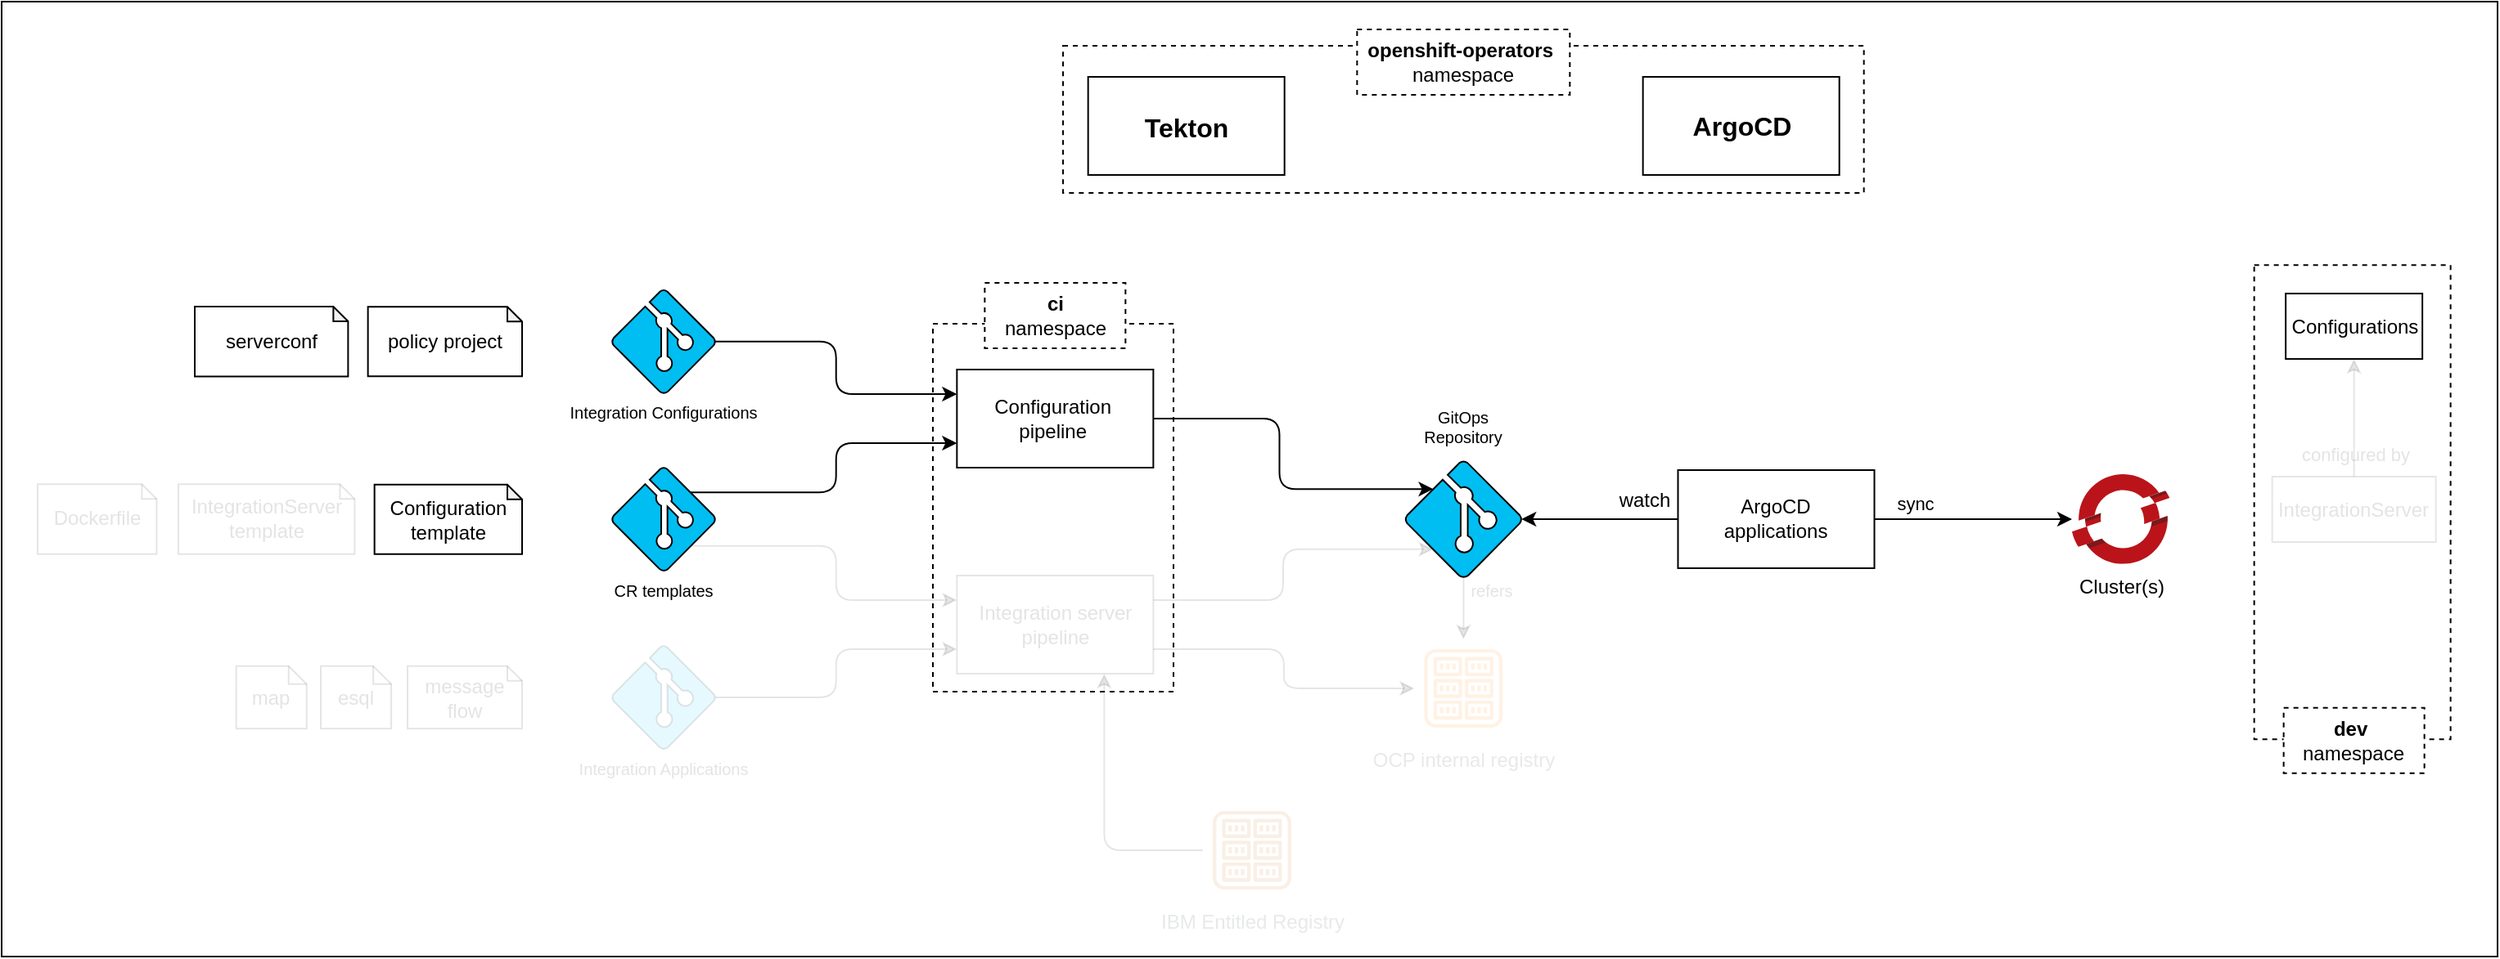 <mxfile version="13.7.9" type="device"><diagram id="y4Npf84sFNT_zSaNWybv" name="Page-1"><mxGraphModel dx="1571" dy="88" grid="0" gridSize="10" guides="1" tooltips="1" connect="1" arrows="1" fold="1" page="1" pageScale="1" pageWidth="1169" pageHeight="827" math="0" shadow="0"><root><mxCell id="0"/><mxCell id="1" parent="0"/><mxCell id="p0zIint-GtP8a0dcS22a-35" value="" style="rounded=0;whiteSpace=wrap;html=1;fillColor=none;" parent="1" vertex="1"><mxGeometry x="365" y="958" width="1525" height="584" as="geometry"/></mxCell><mxCell id="9tkTMFBo7f2N9bZobKJJ-46" value="" style="rounded=0;whiteSpace=wrap;html=1;labelBackgroundColor=none;strokeColor=#000000;fontSize=10;fillColor=none;dashed=1;" parent="1" vertex="1"><mxGeometry x="934" y="1155" width="147" height="225" as="geometry"/></mxCell><mxCell id="HI1UlYrGFAeUCfRMkIcx-2" value="" style="rounded=0;whiteSpace=wrap;html=1;fillColor=none;dashed=1;" parent="1" vertex="1"><mxGeometry x="1013.52" y="985" width="489.32" height="90" as="geometry"/></mxCell><mxCell id="HI1UlYrGFAeUCfRMkIcx-4" value="" style="rounded=0;whiteSpace=wrap;html=1;strokeWidth=1;fontSize=12;fontColor=#000000;fillColor=none;" parent="1" vertex="1"><mxGeometry x="1028.84" y="1004.01" width="120" height="60" as="geometry"/></mxCell><mxCell id="HI1UlYrGFAeUCfRMkIcx-5" value="" style="rounded=0;whiteSpace=wrap;html=1;strokeWidth=1;fontSize=12;fontColor=#000000;fillColor=none;" parent="1" vertex="1"><mxGeometry x="1367.84" y="1004.01" width="120" height="60" as="geometry"/></mxCell><mxCell id="HI1UlYrGFAeUCfRMkIcx-15" value="ArgoCD&lt;br&gt;applications" style="rounded=0;whiteSpace=wrap;html=1;strokeWidth=1;fontSize=12;fontColor=#000000;fillColor=none;" parent="1" vertex="1"><mxGeometry x="1389.25" y="1244.496" width="120" height="60" as="geometry"/></mxCell><mxCell id="HI1UlYrGFAeUCfRMkIcx-17" value="Tekton" style="text;html=1;strokeColor=none;align=center;verticalAlign=middle;whiteSpace=wrap;rounded=0;fontSize=16;fontColor=#000000;fontStyle=1;" parent="1" vertex="1"><mxGeometry x="1068.52" y="1025" width="40" height="20" as="geometry"/></mxCell><mxCell id="HI1UlYrGFAeUCfRMkIcx-18" value="ArgoCD" style="text;html=1;strokeColor=none;align=center;verticalAlign=middle;whiteSpace=wrap;rounded=0;fontSize=16;fontColor=#000000;fontStyle=1;" parent="1" vertex="1"><mxGeometry x="1383.59" y="1024.01" width="88.5" height="20" as="geometry"/></mxCell><mxCell id="HI1UlYrGFAeUCfRMkIcx-37" value="watch" style="text;html=1;strokeColor=none;align=center;verticalAlign=middle;whiteSpace=wrap;rounded=0;fontSize=12;rotation=0;" parent="1" vertex="1"><mxGeometry x="1349.25" y="1253.14" width="40" height="20" as="geometry"/></mxCell><mxCell id="HI1UlYrGFAeUCfRMkIcx-40" value="&lt;b&gt;ci&lt;/b&gt; &lt;br&gt;namespace" style="text;html=1;align=center;verticalAlign=middle;whiteSpace=wrap;rounded=0;dashed=1;labelBackgroundColor=none;strokeColor=#000000;fillColor=#ffffff;" parent="1" vertex="1"><mxGeometry x="965.68" y="1130" width="86" height="40" as="geometry"/></mxCell><mxCell id="HI1UlYrGFAeUCfRMkIcx-65" value="&lt;b&gt;openshift-operators&lt;/b&gt;&amp;nbsp;&lt;br&gt;namespace" style="text;html=1;align=center;verticalAlign=middle;whiteSpace=wrap;rounded=0;dashed=1;labelBackgroundColor=none;strokeColor=#000000;fillColor=#ffffff;" parent="1" vertex="1"><mxGeometry x="1193.18" y="975" width="130" height="40" as="geometry"/></mxCell><mxCell id="9tkTMFBo7f2N9bZobKJJ-18" value="Integration Applications" style="verticalLabelPosition=bottom;html=1;verticalAlign=top;align=center;fillColor=#00BEF2;shape=mxgraph.azure.git_repository;fontSize=10;opacity=10;textOpacity=10;" parent="1" vertex="1"><mxGeometry x="738" y="1352.004" width="62.992" height="62.992" as="geometry"/></mxCell><mxCell id="9tkTMFBo7f2N9bZobKJJ-22" value="" style="verticalLabelPosition=bottom;html=1;verticalAlign=top;align=center;fillColor=#00BEF2;shape=mxgraph.azure.git_repository;fontSize=10;labelBackgroundColor=#ffffff;textOpacity=10;" parent="1" vertex="1"><mxGeometry x="1222.75" y="1239.063" width="70.866" height="70.866" as="geometry"/></mxCell><mxCell id="HI1UlYrGFAeUCfRMkIcx-12" style="edgeStyle=orthogonalEdgeStyle;rounded=0;orthogonalLoop=1;jettySize=auto;html=1;fontSize=12;fontColor=#000000;entryX=1;entryY=0.5;entryDx=0;entryDy=0;entryPerimeter=0;exitX=0;exitY=0.5;exitDx=0;exitDy=0;" parent="1" source="HI1UlYrGFAeUCfRMkIcx-15" target="9tkTMFBo7f2N9bZobKJJ-22" edge="1"><mxGeometry x="447" y="958" as="geometry"><mxPoint x="1302.85" y="1239.95" as="targetPoint"/><Array as="points"/></mxGeometry></mxCell><mxCell id="9tkTMFBo7f2N9bZobKJJ-24" value="OCP internal registry" style="outlineConnect=0;fontColor=#232F3E;gradientColor=none;dashed=0;verticalLabelPosition=bottom;verticalAlign=top;align=center;html=1;fontSize=12;fontStyle=0;aspect=fixed;shape=mxgraph.aws4.resourceIcon;resIcon=mxgraph.aws4.registry;fillColor=none;strokeColor=#FF8000;opacity=10;textOpacity=10;" parent="1" vertex="1"><mxGeometry x="1228.18" y="1348" width="60" height="60" as="geometry"/></mxCell><mxCell id="HI1UlYrGFAeUCfRMkIcx-73" style="edgeStyle=orthogonalEdgeStyle;rounded=0;orthogonalLoop=1;jettySize=auto;html=1;textOpacity=10;opacity=10;" parent="1" source="9tkTMFBo7f2N9bZobKJJ-22" target="9tkTMFBo7f2N9bZobKJJ-24" edge="1"><mxGeometry x="447" y="958" as="geometry"><mxPoint x="1252.75" y="1275.16" as="sourcePoint"/><mxPoint x="1252.75" y="1340.66" as="targetPoint"/></mxGeometry></mxCell><mxCell id="9tkTMFBo7f2N9bZobKJJ-17" value="refers" style="edgeLabel;html=1;align=center;verticalAlign=middle;resizable=0;points=[];fontSize=10;labelBackgroundColor=#ffffff;textOpacity=10;" parent="HI1UlYrGFAeUCfRMkIcx-73" vertex="1" connectable="0"><mxGeometry x="0.122" y="-1" relative="1" as="geometry"><mxPoint x="17.79" y="-13.29" as="offset"/></mxGeometry></mxCell><mxCell id="9tkTMFBo7f2N9bZobKJJ-27" value="Cluster(s)" style="aspect=fixed;html=1;points=[];align=center;image;fontSize=12;image=img/lib/mscae/OpenShift.svg;strokeColor=#000000;fillColor=#5F0101;" parent="1" vertex="1"><mxGeometry x="1630" y="1247.061" width="59.65" height="54.87" as="geometry"/></mxCell><mxCell id="HI1UlYrGFAeUCfRMkIcx-13" style="edgeStyle=orthogonalEdgeStyle;rounded=0;orthogonalLoop=1;jettySize=auto;html=1;" parent="1" source="HI1UlYrGFAeUCfRMkIcx-15" target="9tkTMFBo7f2N9bZobKJJ-27" edge="1"><mxGeometry x="447" y="958" as="geometry"><mxPoint x="1624.82" y="1240.16" as="targetPoint"/></mxGeometry></mxCell><mxCell id="HI1UlYrGFAeUCfRMkIcx-14" value="sync" style="edgeLabel;html=1;align=center;verticalAlign=middle;resizable=0;points=[];" parent="HI1UlYrGFAeUCfRMkIcx-13" vertex="1" connectable="0"><mxGeometry x="0.232" y="-1" relative="1" as="geometry"><mxPoint x="-50.25" y="-11" as="offset"/></mxGeometry></mxCell><mxCell id="9tkTMFBo7f2N9bZobKJJ-28" value="IBM Entitled Registry" style="outlineConnect=0;fontColor=#232F3E;gradientColor=none;dashed=0;verticalLabelPosition=bottom;verticalAlign=top;align=center;html=1;fontSize=12;fontStyle=0;aspect=fixed;shape=mxgraph.aws4.resourceIcon;resIcon=mxgraph.aws4.registry;fillColor=none;strokeColor=#CC6600;opacity=10;textOpacity=10;" parent="1" vertex="1"><mxGeometry x="1099" y="1447" width="60" height="60" as="geometry"/></mxCell><mxCell id="9tkTMFBo7f2N9bZobKJJ-35" value="GitOps Repository" style="text;html=1;strokeColor=none;fillColor=none;align=center;verticalAlign=middle;whiteSpace=wrap;rounded=0;labelBackgroundColor=#ffffff;fontSize=10;" parent="1" vertex="1"><mxGeometry x="1238.18" y="1208" width="40" height="20" as="geometry"/></mxCell><mxCell id="p0zIint-GtP8a0dcS22a-18" value="" style="endArrow=classic;html=1;edgeStyle=orthogonalEdgeStyle;exitX=1;exitY=0.5;exitDx=0;exitDy=0;entryX=0.24;entryY=0.24;entryDx=0;entryDy=0;entryPerimeter=0;endFill=1;" parent="1" source="HI1UlYrGFAeUCfRMkIcx-36" target="9tkTMFBo7f2N9bZobKJJ-22" edge="1"><mxGeometry x="447" y="958" width="50" height="50" as="geometry"><mxPoint x="1129" y="1281" as="sourcePoint"/><mxPoint x="1179" y="1231" as="targetPoint"/></mxGeometry></mxCell><mxCell id="p0zIint-GtP8a0dcS22a-19" value="" style="endArrow=classic;html=1;edgeStyle=orthogonalEdgeStyle;exitX=1;exitY=0.25;exitDx=0;exitDy=0;entryX=0.24;entryY=0.76;entryDx=0;entryDy=0;entryPerimeter=0;endFill=1;textOpacity=10;opacity=10;" parent="1" source="HI1UlYrGFAeUCfRMkIcx-44" target="9tkTMFBo7f2N9bZobKJJ-22" edge="1"><mxGeometry x="447" y="958" width="50" height="50" as="geometry"><mxPoint x="1119" y="1348" as="sourcePoint"/><mxPoint x="1213" y="1270" as="targetPoint"/><Array as="points"><mxPoint x="1148" y="1324"/><mxPoint x="1148" y="1293"/></Array></mxGeometry></mxCell><mxCell id="p0zIint-GtP8a0dcS22a-20" value="" style="endArrow=classic;html=1;edgeStyle=orthogonalEdgeStyle;entryX=0;entryY=0.75;entryDx=0;entryDy=0;exitX=1;exitY=0.5;exitDx=0;exitDy=0;exitPerimeter=0;startArrow=none;startFill=0;endFill=1;textOpacity=10;opacity=10;" parent="1" source="9tkTMFBo7f2N9bZobKJJ-18" target="HI1UlYrGFAeUCfRMkIcx-44" edge="1"><mxGeometry x="447" y="958" width="50" height="50" as="geometry"><mxPoint x="794" y="1540" as="sourcePoint"/><mxPoint x="844" y="1490" as="targetPoint"/></mxGeometry></mxCell><mxCell id="p0zIint-GtP8a0dcS22a-24" value="" style="endArrow=classic;html=1;edgeStyle=orthogonalEdgeStyle;exitX=1;exitY=0.75;exitDx=0;exitDy=0;endFill=1;textOpacity=10;opacity=10;" parent="1" source="HI1UlYrGFAeUCfRMkIcx-44" target="9tkTMFBo7f2N9bZobKJJ-24" edge="1"><mxGeometry x="447" y="958" width="50" height="50" as="geometry"><mxPoint x="1133" y="1405" as="sourcePoint"/><mxPoint x="1183" y="1355" as="targetPoint"/></mxGeometry></mxCell><mxCell id="p0zIint-GtP8a0dcS22a-25" value="" style="endArrow=classic;html=1;edgeStyle=orthogonalEdgeStyle;entryX=0.75;entryY=1;entryDx=0;entryDy=0;startArrow=none;startFill=0;endFill=1;textOpacity=10;opacity=10;" parent="1" source="9tkTMFBo7f2N9bZobKJJ-28" target="HI1UlYrGFAeUCfRMkIcx-44" edge="1"><mxGeometry x="447" y="958" width="50" height="50" as="geometry"><mxPoint x="990" y="1495" as="sourcePoint"/><mxPoint x="1040" y="1445" as="targetPoint"/></mxGeometry></mxCell><mxCell id="p0zIint-GtP8a0dcS22a-26" value="" style="group" parent="1" vertex="1" connectable="0"><mxGeometry x="1741.32" y="1119.166" width="120" height="310.66" as="geometry"/></mxCell><mxCell id="HI1UlYrGFAeUCfRMkIcx-7" value="" style="rounded=0;whiteSpace=wrap;html=1;fillColor=none;dashed=1;" parent="p0zIint-GtP8a0dcS22a-26" vertex="1"><mxGeometry width="120" height="290" as="geometry"/></mxCell><mxCell id="HI1UlYrGFAeUCfRMkIcx-32" value="IntegrationServer" style="rounded=0;whiteSpace=wrap;html=1;fillColor=none;opacity=10;textOpacity=10;" parent="p0zIint-GtP8a0dcS22a-26" vertex="1"><mxGeometry x="11" y="129.34" width="100" height="40" as="geometry"/></mxCell><mxCell id="HI1UlYrGFAeUCfRMkIcx-35" value="Configurations" style="rounded=0;whiteSpace=wrap;html=1;fillColor=#ffffff;" parent="p0zIint-GtP8a0dcS22a-26" vertex="1"><mxGeometry x="19.25" y="17.37" width="83.5" height="40" as="geometry"/></mxCell><mxCell id="HI1UlYrGFAeUCfRMkIcx-75" style="edgeStyle=orthogonalEdgeStyle;rounded=0;orthogonalLoop=1;jettySize=auto;html=1;entryX=0.5;entryY=1;entryDx=0;entryDy=0;textOpacity=10;opacity=10;" parent="p0zIint-GtP8a0dcS22a-26" source="HI1UlYrGFAeUCfRMkIcx-32" target="HI1UlYrGFAeUCfRMkIcx-35" edge="1"><mxGeometry relative="1" as="geometry"/></mxCell><mxCell id="9tkTMFBo7f2N9bZobKJJ-10" value="configured by" style="edgeLabel;html=1;align=center;verticalAlign=middle;resizable=0;points=[];textOpacity=10;" parent="HI1UlYrGFAeUCfRMkIcx-75" vertex="1" connectable="0"><mxGeometry x="-0.297" relative="1" as="geometry"><mxPoint y="11.27" as="offset"/></mxGeometry></mxCell><mxCell id="HI1UlYrGFAeUCfRMkIcx-41" value="&lt;b&gt;dev&lt;/b&gt;&amp;nbsp;&lt;br&gt;namespace" style="text;html=1;align=center;verticalAlign=middle;whiteSpace=wrap;rounded=0;dashed=1;labelBackgroundColor=none;strokeColor=#000000;fillColor=#ffffff;" parent="p0zIint-GtP8a0dcS22a-26" vertex="1"><mxGeometry x="18" y="270.66" width="86" height="40" as="geometry"/></mxCell><mxCell id="HI1UlYrGFAeUCfRMkIcx-27" value="serverconf" style="shape=note;whiteSpace=wrap;html=1;backgroundOutline=1;darkOpacity=0.05;fillColor=none;size=9;" parent="1" vertex="1"><mxGeometry x="483.0" y="1144.515" width="93.68" height="42.71" as="geometry"/></mxCell><mxCell id="HI1UlYrGFAeUCfRMkIcx-31" value="policy project" style="shape=note;whiteSpace=wrap;html=1;backgroundOutline=1;darkOpacity=0.05;fillColor=none;size=9;" parent="1" vertex="1"><mxGeometry x="588.82" y="1144.62" width="94.18" height="42.5" as="geometry"/></mxCell><mxCell id="HI1UlYrGFAeUCfRMkIcx-44" value="Integration server&lt;br&gt;pipeline" style="rounded=0;whiteSpace=wrap;html=1;strokeWidth=1;fontSize=12;fontColor=#000000;fillColor=none;opacity=10;textOpacity=10;" parent="1" vertex="1"><mxGeometry x="948.68" y="1308.996" width="120" height="60" as="geometry"/></mxCell><mxCell id="p0zIint-GtP8a0dcS22a-21" value="" style="endArrow=classic;html=1;edgeStyle=orthogonalEdgeStyle;exitX=0.76;exitY=0.76;exitDx=0;exitDy=0;exitPerimeter=0;entryX=0;entryY=0.25;entryDx=0;entryDy=0;endFill=1;opacity=10;" parent="1" source="p0zIint-GtP8a0dcS22a-1" target="HI1UlYrGFAeUCfRMkIcx-44" edge="1"><mxGeometry x="447" y="958" width="50" height="50" as="geometry"><mxPoint x="849" y="1333" as="sourcePoint"/><mxPoint x="899" y="1283" as="targetPoint"/></mxGeometry></mxCell><mxCell id="HI1UlYrGFAeUCfRMkIcx-36" value="Configuration&amp;nbsp;&lt;br&gt;pipeline&amp;nbsp;" style="rounded=0;whiteSpace=wrap;html=1;strokeWidth=1;fontSize=12;fontColor=#000000;fillColor=none;" parent="1" vertex="1"><mxGeometry x="948.68" y="1183.003" width="120" height="60" as="geometry"/></mxCell><mxCell id="p0zIint-GtP8a0dcS22a-16" value="" style="endArrow=classic;html=1;edgeStyle=orthogonalEdgeStyle;entryX=0;entryY=0.25;entryDx=0;entryDy=0;exitX=1;exitY=0.5;exitDx=0;exitDy=0;exitPerimeter=0;endFill=1;" parent="1" source="9tkTMFBo7f2N9bZobKJJ-30" target="HI1UlYrGFAeUCfRMkIcx-36" edge="1"><mxGeometry x="447" y="958" width="50" height="50" as="geometry"><mxPoint x="831" y="1367" as="sourcePoint"/><mxPoint x="886" y="1240" as="targetPoint"/></mxGeometry></mxCell><mxCell id="p0zIint-GtP8a0dcS22a-17" value="" style="endArrow=classic;html=1;edgeStyle=orthogonalEdgeStyle;entryX=0;entryY=0.75;entryDx=0;entryDy=0;exitX=0.76;exitY=0.24;exitDx=0;exitDy=0;exitPerimeter=0;endFill=1;" parent="1" source="p0zIint-GtP8a0dcS22a-1" target="HI1UlYrGFAeUCfRMkIcx-36" edge="1"><mxGeometry x="447" y="958" width="50" height="50" as="geometry"><mxPoint x="802" y="1265" as="sourcePoint"/><mxPoint x="898" y="1253" as="targetPoint"/></mxGeometry></mxCell><mxCell id="HI1UlYrGFAeUCfRMkIcx-29" value="esql" style="shape=note;whiteSpace=wrap;html=1;backgroundOutline=1;darkOpacity=0.05;size=11;fillColor=none;opacity=10;textOpacity=10;" parent="1" vertex="1"><mxGeometry x="560.0" y="1364.365" width="43.06" height="38.27" as="geometry"/></mxCell><mxCell id="HI1UlYrGFAeUCfRMkIcx-30" value="message flow" style="shape=note;whiteSpace=wrap;html=1;backgroundOutline=1;darkOpacity=0.05;size=9;fillColor=none;opacity=10;textOpacity=10;" parent="1" vertex="1"><mxGeometry x="613.0" y="1364.365" width="70" height="38.27" as="geometry"/></mxCell><mxCell id="9tkTMFBo7f2N9bZobKJJ-9" value="map" style="shape=note;whiteSpace=wrap;html=1;backgroundOutline=1;darkOpacity=0.05;size=11;fillColor=none;opacity=10;textOpacity=10;" parent="1" vertex="1"><mxGeometry x="508.31" y="1364.365" width="43.06" height="38.27" as="geometry"/></mxCell><mxCell id="9tkTMFBo7f2N9bZobKJJ-30" value="Integration Configurations" style="verticalLabelPosition=bottom;html=1;verticalAlign=top;align=center;fillColor=#00BEF2;shape=mxgraph.azure.git_repository;fontSize=10;" parent="1" vertex="1"><mxGeometry x="738" y="1134.374" width="62.992" height="62.992" as="geometry"/></mxCell><mxCell id="p0zIint-GtP8a0dcS22a-1" value="CR templates" style="verticalLabelPosition=bottom;html=1;verticalAlign=top;align=center;fillColor=#00BEF2;shape=mxgraph.azure.git_repository;fontSize=10;" parent="1" vertex="1"><mxGeometry x="738" y="1243" width="62.992" height="62.992" as="geometry"/></mxCell><mxCell id="p0zIint-GtP8a0dcS22a-29" value="IntegrationServer&lt;br&gt;template" style="shape=note;whiteSpace=wrap;html=1;backgroundOutline=1;darkOpacity=0.05;fillColor=none;size=9;textOpacity=10;opacity=10;" parent="1" vertex="1"><mxGeometry x="473" y="1253.136" width="107.68" height="42.71" as="geometry"/></mxCell><mxCell id="p0zIint-GtP8a0dcS22a-30" value="Configuration&lt;br&gt;template" style="shape=note;whiteSpace=wrap;html=1;backgroundOutline=1;darkOpacity=0.05;fillColor=none;size=9;" parent="1" vertex="1"><mxGeometry x="592.82" y="1253.356" width="90.18" height="42.5" as="geometry"/></mxCell><mxCell id="kyW96iY4Qmr0Ktw2HqPM-1" value="Dockerfile" style="shape=note;whiteSpace=wrap;html=1;backgroundOutline=1;darkOpacity=0.05;fillColor=none;size=9;textOpacity=10;opacity=10;" parent="1" vertex="1"><mxGeometry x="387" y="1253.14" width="72.68" height="42.71" as="geometry"/></mxCell></root></mxGraphModel></diagram></mxfile>